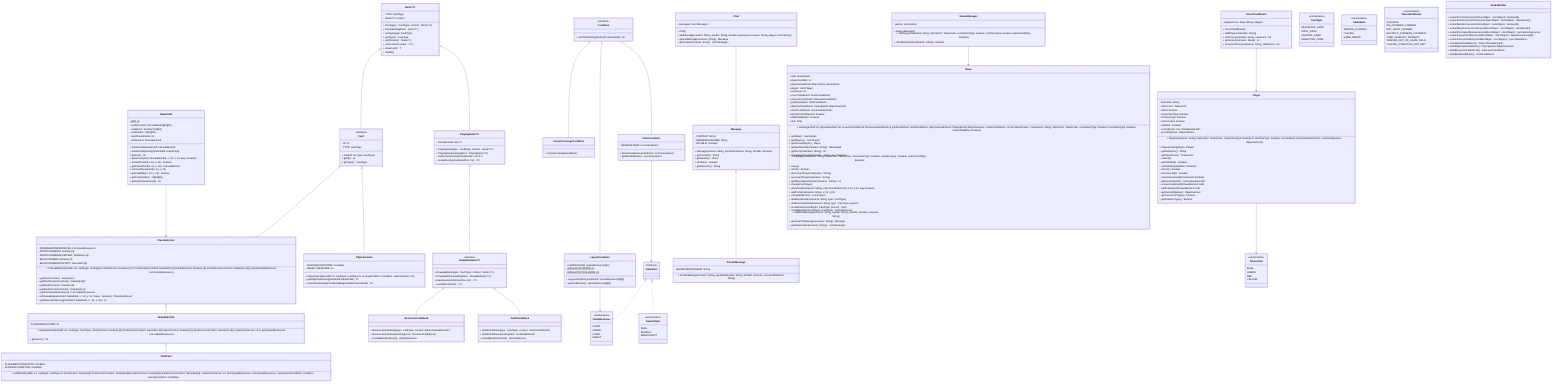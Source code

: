 classDiagram

%% DA TENERE
    Card <|-- PlaceableCard
    Card <|-- ObjectiveCard
    PlaceableCard <|-- DrawableCard
    DrawableCard <|-- GoldCard
    Deck~T~ o-- Card
    Deck~T~ <|-- PlayingDeck~T~
    PlayingDeck~T~ <|-- DrawableDeck~T~
    DrawableDeck~T~ <|-- ResourceCardsDeck
    DrawableDeck~T~ <|-- GoldCardsDeck
    Condition <|-- LayoutCondition
    Condition <|-- ItemsCondition
    Condition <|-- CornerCoverageCondition
    GameItem <|.. GameResource
    GameItem <|.. GameObject
    Chat o-- Message
    Message <|-- PrivateMessage
    LayoutCondition --> GameResource
    ItemsCondition --> GameItem
    GameField --> PlaceableCard
    %%Player --> PlaceableCard
    Player --> TokenColor
    %%Player --> ObjectiveCard
    ScoreTrackBoard --> Player
    %%Game --> DrawableDeck
    %%Game --> Deck
    %%Game --> PlayingDeck
    %%Game --> ScoreTrackBoard
    %%Game --> Player
    %%Game --> Chat
    %%Game --> GameField
    GamesManager --> Game

    %% --------------------------------
    %% cards
    %% --------------------------------
    class Card {
        <<abstract>>
        - ID: int
        - TYPE: CardType
        + Card (id: int, type: CardType)
        + getId() int
        + getType() CardType
    }
    class PlaceableCard {
        - PERMANENTRESOURCES: List~GameResource~
        - FRONTCORNERS: boolean [4]
        - FRONTCORNERSCONTENT: GameItem [4]
        - BACKCORNERS: boolean [4]
        - BACKCORNERSCONTENT: GameItem [4]
        + PlaceableCard (cardID: int, cardType: CardType,\n frontCorners: boolean [4], \n frontCornersContent: GameItem [4],\n backCorners: boolean [4], \n backCornersContent: GameItem [4],\n permanentResources: List~GameResource~)
        + getFrontCorners() boolean [4]
        + getFrontCornersContent() GameItem[4]
        + getBackCorners() boolean [4]
        + getBackCornersContent() GameItem [4]
        + getPermanentResources() List~GameResource~
        + isPlaceable(gameField: Gamefield, x : int, y: int, \nway : boolean) PlacementResult
        + getPlacementScore(gameField: Gamefield, x : int, y: int) int
    }
    class DrawableCard {
        - PLACEMENTSCORE: int
        + DrawableCard(cardID: int, cardType: CardType, \nfrontCorners: boolean [4], frontCornersContent: GameItem [4],\nbackCorners: boolean [4], backCornersContent: GameItem [4],\n placementScore: int,\n permanentResources: List~GameResource~)
        + getScore() int
    }
    class GoldCard {
        - PLACEMENTCONDITION: Condition
        - SCORINGCONDITION: Condition
        + GoldCard(cardID: int, cardType: CardType,\n frontCorners: boolean[4], frontCornersContent: GameItem[4],\n backCorners: boolean[4], backCornersContent: GameItem[4], \nplacementScore: int, permanentResources: List~GameResource~, \nplacementCondition: Condition, scoringCondition: Condition)
    }
    class ObjectiveCard {
        - SCORINGCONDITION: Condition
        - OBJECTIVESCORE: int
        + ObjectiveCard(cardID int, cardType: CardType,\n scoringCondition: Condition, objectiveScore: int)
        + getObjectiveScore(gameField GameField) int
        + numTimesScoringConditionMet(gameField GameField) int
    }

    %% --------------------------------
    %% chat
    %% --------------------------------
    class Chat {
        - messages: List~Message~
        + Chat()
        + addMessage(content: String, sender: String, isPublic: boolean,\n receiver: String, players: List~String~)
        + getLastMessage(receiver: String) Message
        + getContent(receiver: String) List~Message~
    }
    class Message{
        - CONTENT: String
        - SENDERNICKNAME: String
        - ISPUBLIC: boolean
        + Message(content: String, senderNickname: String, isPublic: boolean)
        + getContent() String
        + getSender() String
        + isPublic() boolean
        + getReceiver() String
    }
    class PrivateMessage{
        - RECEIVERNICKNAME: String
        + PrivateMessage(content: String, senderNickname: String, isPublic: boolean, receiverNickname: String)
    }

    %% --------------------------------
    %% Conditions
    %% --------------------------------
    class Condition {
        <<interface>>
        + numTimesMet(gameField: GameField) int
    }
    class CornerCoverageCondition {
        + CornerCoverageCondition()
    }
    class ItemsCondition {
        - NEEDEDITEMS: List~GameItem~
        + ItemsCondition(neededItems: List~GameItem~)
        + getNeededItems() List~GameItem~
    }
    class LayoutCondition {
        - CARDSCOLOR: GameResource[4][3]
        - MAXLAYOUTROWS: int$
        - MAXLAYOUTCOLUMNS: int$
        + LayoutCondition(cardsColor: GameResource[3][3])
        + getCardsColor() GameResource[3][3]
    }

    %% --------------------------------
    %% Decks
    %% --------------------------------
    class Deck~T~{
        ~ TYPE: CardType
        ~ Stack~T~ content
        + Deck(type : CardType, content : Stack~T~ )
        + Deck(existingDeck : Deck~T~)
        + setType(type: CardType)
        + getType() CardType
        + getContent() Stack~T~
        + setContent(content : ~T~)
        + drawCard() T
        + shuffle()
    }
    class PlayingDeck~T~{
        ~ faceUpCards: List~T~
        + PlayingDeck(type : CardType, content : Stack~T~)
        + PlayingDeck(existingDeck : PlayingDeck~T~)
        + setFaceUpCards(faceUpCards: List~T~)
        + revealFaceUpCard(cardPos: int) ~T~
    }
    class DrawableDeck~T~{
        <<abstract>>
        + DrawableDeck(type : CardType, content : Stack~T~)
        + DrawableDeck( existingDeck : DrawableDeck~T~)
        + drawFaceUpCard(cardPos: int) ~T~
        ~ revealDeckCard() ~T~
    }
    class GoldCardsDeck{
        + GoldCardsDeck(type : CardType, content : Stack~GoldCard~)
        + GoldCardsDeck(existingDeck : GoldCardsDeck)
        + revealBackDeckCard() GameResource
    }
    class ResourceCardsDeck{
        + ResourceCardsDeck(type : CardType, content: Stack~DrawableCard~)
        + ResourceCardsDeck(existingDeck : ResourceCardsDeck)
        + revealBackDeckCard() GameResource
    }

    %% --------------------------------
    %% Enumerations
    %% --------------------------------
    class CardType {
        <<enumeration>>
        RESOURCE_CARD
        GOLD_CARD
        STARTER_CARD
        OBJECTIVE_CARD
    }
    class GameObject {
        <<enumeration>>
        QUILL
        INKWELL
        MANUSCRIPT
    }
    class GameResource {
        <<enumeration>>
        PLANT
        ANIMAL
        FUNGI
        INSECT
    }
    class GameState{
        <<enumeration>>
        WAITING_PLAYERS
        PLAYING
        GAME_ENDED
    }
    class PlacementResult {
        <<enumeration>>
        SUCCESS,
        NO_COVERED_CORNER,
        NOT_LEGIT_CORNER,
        MULTIPLE_CORNERS_COVERED,
        CARD_ALREADY_PRESENT,
        INDEXES_OUT_OF_GAME_FIELD,
        PLACING_CONDITION_NOT_MET
    }
    class TokenColor {
        <<enumeration>>
        BLUE
        GREEN
        RED
        YELLOW
    }
    class GameItem {
        <<interface>>
    }

    class GameField {
        - DIM: int$
        - cardsContent: PlaceableCard[81][81]
        - cardsFace: boolean [81][81]
        - cardsOrder: int[81][81]
        - numPlayedCards: int
        - starterCard: PlaceableCard
        + GameField(starterCard: PlaceableCard)
        + GameField(existingGameField: GameField)
        + getDim() int
        + placeCard(card: PlaceableCard, x: int, y: int, way: boolean)
        + isCardPresent(x: int, y: int) boolean
        + getPlacedCard(x: int, y: int) PlaceableCard
        + removePlacedcard(x: int, y: int)
        + getCardWay(x: int, y: int) boolean
        + getCardsOrder() int[81][81]
        + getNumPlayedCards() int
    }

    class Player {
        - nickname: String
        - tokenColor: TokenColor
        - isFirst: boolean
        - connectionType: boolean
        - interfaceType: boolean
        - isConnected: boolean
        - isStalled : boolean
        - currentHand: List ~NonStarterCard~
        - secretObjectve: ObjectiveCard
        + Player(nickname: String, tokenColor: TokenColor, connectionType: boolean,\n interfaceType: boolean, currentHand: List~NonStarterCard~, \nsecretObjective: ObjectiveCard)
        + Player(existingPlayer: Player)
        + getNickname() String
        + getTokenColor() TokenColor
        + setFirst()
        + getIsStalled() boolean
        + setIsStalled(isStalled : boolean)
        + isFirst() boolean
        + isConnected() boolean
        + setIsConnected(isConnected: boolean)
        + getCurrentHand() List~DrawableCard~
        + removeCardHand(DrawableCard card)
        + addCardHand(DrawableCard card)
        + getSecretObjetive() ObjectiveCard
        + getConnectionType() boolean
        + getInterfaceType() boolean
    }

    class ScoreTrackBoard {
        - playersScore: Map~String, Integer~
        + ScoreTrackBoard()
        + addPlayer(nickname: String)
        + setScore(nickname: String, newScore: int)
        + getScore(nickname: String) int
        + incrementScore(nickname: String, deltaScore: int)
    }

    %% -----------------------------------------
    %%  CONTROLLER
    %% -----------------------------------------
    class Game {
        - state: GameState
        - playersNumber: int
        - playersGameField: Map~String, GameField~
        - players: List~Player~
        - currPlayer: int
        - scoreTrackBoard: ScoreTrackBoard
        - resourceCardsDeck: ResourceCardsDeck
        - goldCardsDeck: GoldCardsDeck
        - objectiveCardsDeck: PlayingDeck~ObjectiveCard~
        - starterCardsDeck: Deck~StarterCard~
        - twentyPointsReached: boolean
        - additionalRound : boolean
        - chat: Chat
        + Game(gameId: int, playersNumber: int, resourceCardsDeck: ResourceCardsDeck,\n goldCardsDeck: GoldCardsDeck, objectiveCardsDeck: PlayingDeck~ObjectiveCard~, starterCardsDeck : Deck~StarterCard~, \nnickname: String, tokenColor: TokenColor, connectionType: boolean,\n interfaceType :boolean, starterCardWay: boolean)
        + getState() GameState
        + getPlayers() List~Player~
        + getCurrentPlayer() Player
        + getGameField(nickname: String) GameField
        + getScore(nickname: String) int
        + placeStarterCard(nickname : String, way: boolean)
        + addplayer(nickname: String, tokenColor: TokenColor, connectionType: boolean, interfaceType:  boolean, starterCardWay : boolean)
        + setup()
        + isFull() boolean
        + disconnectPlayer(nickname : String)
        + reconnectPlayer(nickname : String)
        + getPlayerByNickname(nickname : String) int
        + changeCurrPlayer()
        + placeCard(nickname: String, card: NonStarterCard, x:int, y:int, way:boolean)
        + addPoints(nickname: String, x: int, y:int)
        + computeWinner() List~Player~
        + drawDeckCard(nickname: String, type: CardType)
        + drawFaceUpCard(nickname: String, type : CardType, pos:int)
        + revealFaceUpCard(type: CardType, pos:int) Card
        + revealBackDeckCard(type: CardType) GameResource
        + addChatMessage(content: String, sender: String, isPublic: boolean, receiver: String)
        + getLastChatMessage(receiver: String) Message
        + getChatContent(receiver: String) List~Message~
    }

    class GamesManager {
        - games: List~Game~
        + GamesManager()
        + addPlayer(nickname: String, tokenColor: TokenColor, connectionType: boolean, interfaceType: boolean, starterCardWay: boolean)
        + checkNickname(nickname: String) boolean
    }

    class DecksBuilder{
        + extractFrontCorners(cardJsonObject : JsonObject) boolean[4]
        + extractFrontCornersContent(cardJsonObject : JsonObject) GameItem[4]
        + extractBackCorners(cardJsonObject : JsonObject) boolean[4]
        + extractBackCornersContent(cardJsonObject : JsonObject) GameItem[4]
        + extractPermanentResources(cardJsonObject : JsonObject) List~GameResource~
        + extractLayoutCondition(conditionObject : JsonObject) GameResource[4][3]
        + extracrItemsCondition(conditionObject : JsonObject) List~GameItem~
        + buildStarterCardsDeck() Deck~PlaceableCard~
        + buildObjectiveCardsDeck() PlayingDeck~ObjectiveCard~
        + buildResourceCardsDeck() ResourceCardsDeck
        + buildGoldCardsDeck() GoldCardsDeck
    }